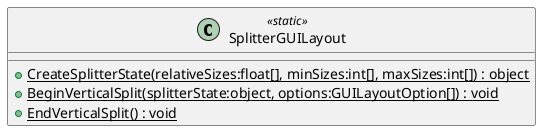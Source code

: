@startuml
class SplitterGUILayout <<static>> {
    + {static} CreateSplitterState(relativeSizes:float[], minSizes:int[], maxSizes:int[]) : object
    + {static} BeginVerticalSplit(splitterState:object, options:GUILayoutOption[]) : void
    + {static} EndVerticalSplit() : void
}
@enduml
